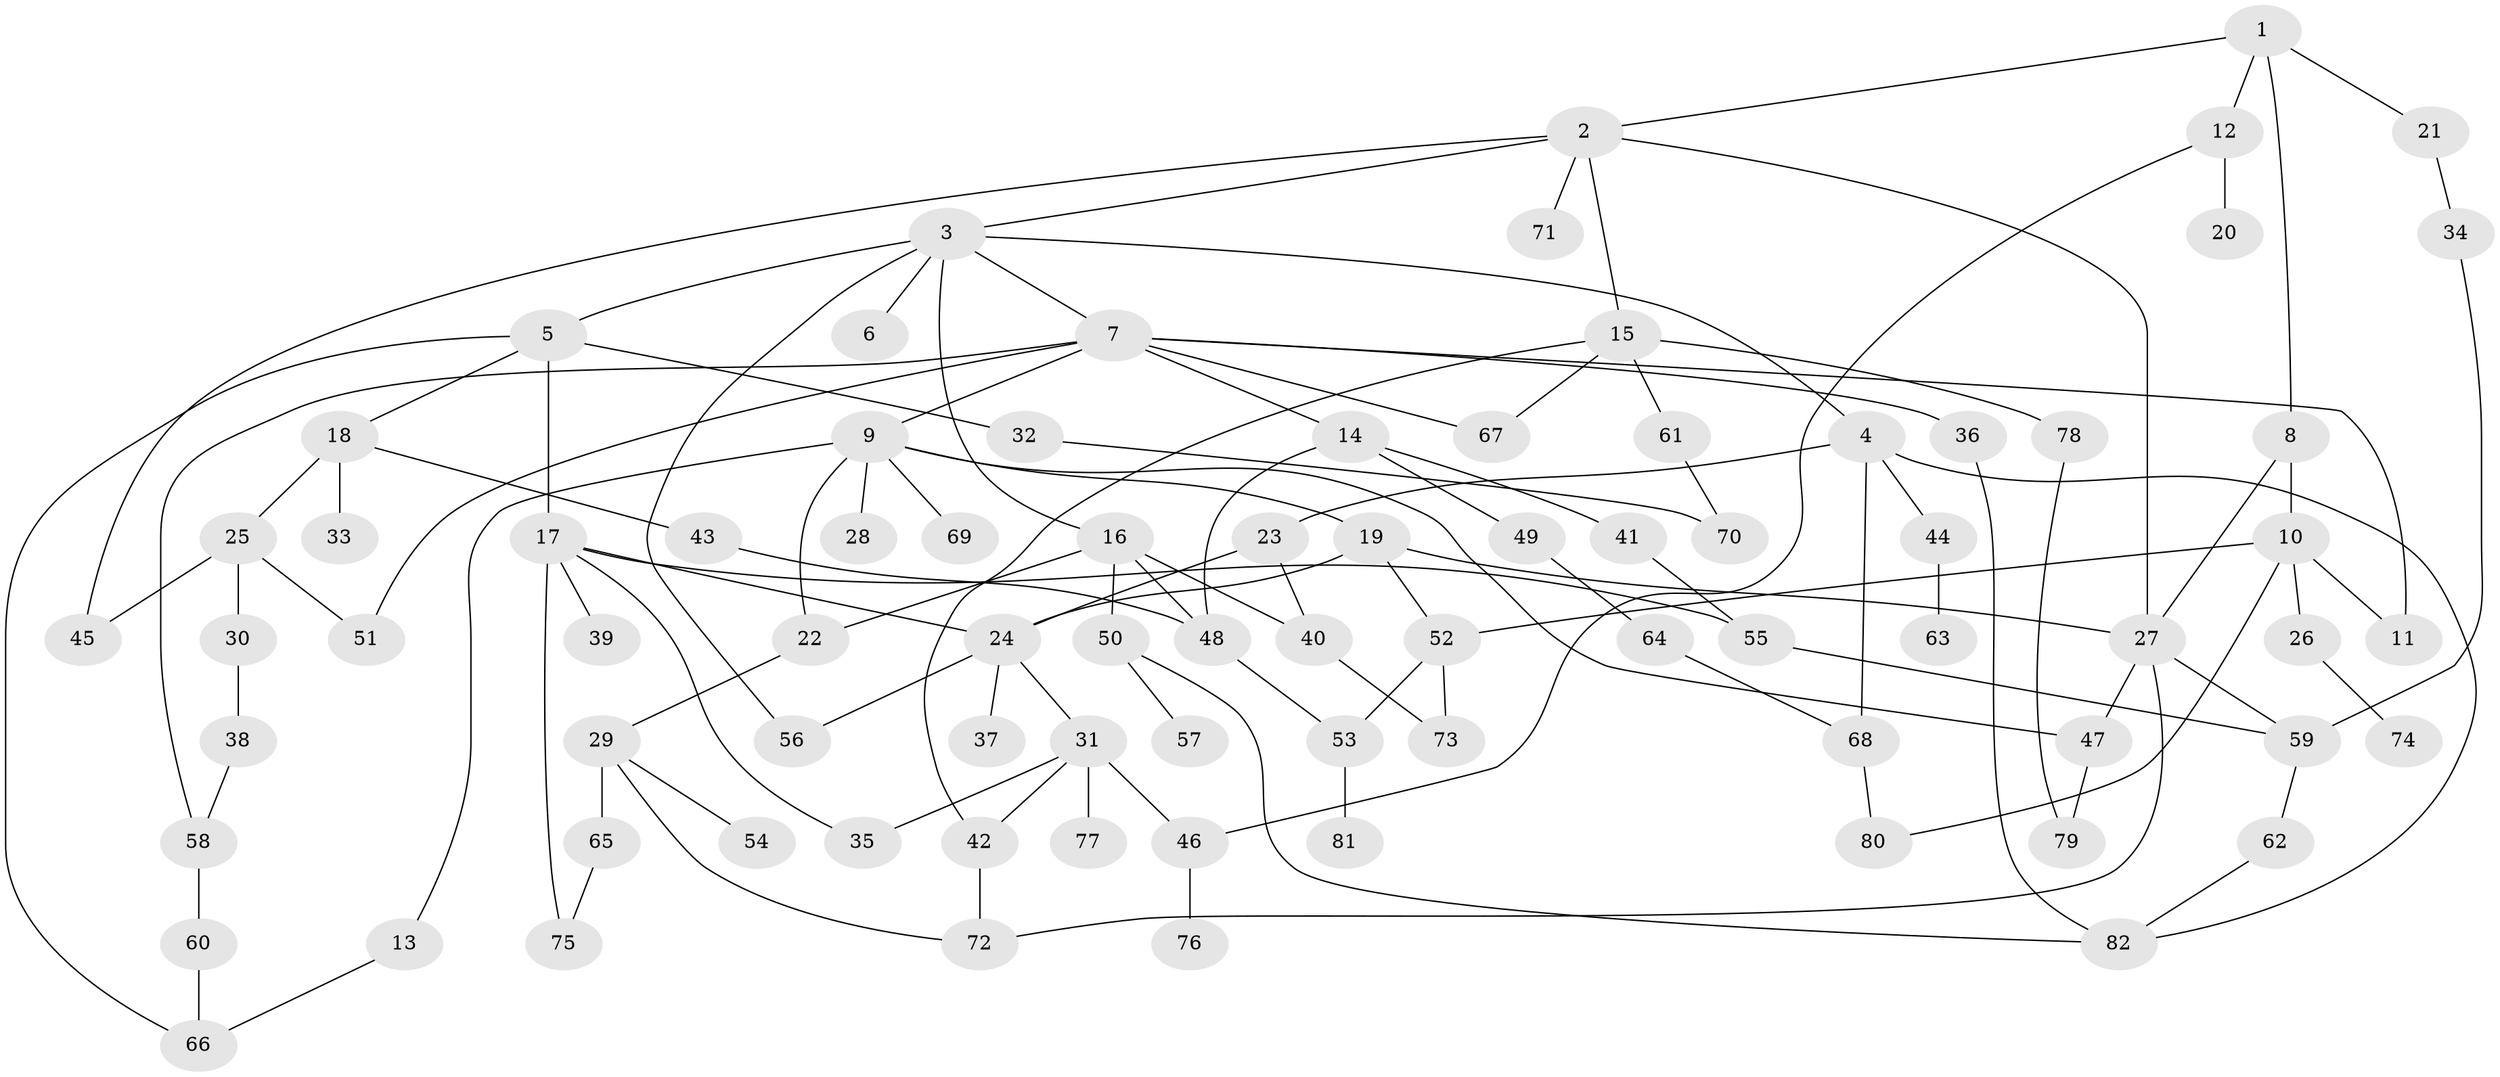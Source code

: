 // Generated by graph-tools (version 1.1) at 2025/41/03/09/25 04:41:20]
// undirected, 82 vertices, 117 edges
graph export_dot {
graph [start="1"]
  node [color=gray90,style=filled];
  1;
  2;
  3;
  4;
  5;
  6;
  7;
  8;
  9;
  10;
  11;
  12;
  13;
  14;
  15;
  16;
  17;
  18;
  19;
  20;
  21;
  22;
  23;
  24;
  25;
  26;
  27;
  28;
  29;
  30;
  31;
  32;
  33;
  34;
  35;
  36;
  37;
  38;
  39;
  40;
  41;
  42;
  43;
  44;
  45;
  46;
  47;
  48;
  49;
  50;
  51;
  52;
  53;
  54;
  55;
  56;
  57;
  58;
  59;
  60;
  61;
  62;
  63;
  64;
  65;
  66;
  67;
  68;
  69;
  70;
  71;
  72;
  73;
  74;
  75;
  76;
  77;
  78;
  79;
  80;
  81;
  82;
  1 -- 2;
  1 -- 8;
  1 -- 12;
  1 -- 21;
  2 -- 3;
  2 -- 15;
  2 -- 45;
  2 -- 71;
  2 -- 27;
  3 -- 4;
  3 -- 5;
  3 -- 6;
  3 -- 7;
  3 -- 16;
  3 -- 56;
  4 -- 23;
  4 -- 44;
  4 -- 82;
  4 -- 68;
  5 -- 17;
  5 -- 18;
  5 -- 32;
  5 -- 66;
  7 -- 9;
  7 -- 11;
  7 -- 14;
  7 -- 36;
  7 -- 58;
  7 -- 67;
  7 -- 51;
  8 -- 10;
  8 -- 27;
  9 -- 13;
  9 -- 19;
  9 -- 22;
  9 -- 28;
  9 -- 47;
  9 -- 69;
  10 -- 26;
  10 -- 52;
  10 -- 80;
  10 -- 11;
  12 -- 20;
  12 -- 46;
  13 -- 66;
  14 -- 41;
  14 -- 48;
  14 -- 49;
  15 -- 42;
  15 -- 61;
  15 -- 78;
  15 -- 67;
  16 -- 40;
  16 -- 50;
  16 -- 48;
  16 -- 22;
  17 -- 35;
  17 -- 39;
  17 -- 75;
  17 -- 55;
  17 -- 24;
  18 -- 25;
  18 -- 33;
  18 -- 43;
  19 -- 24;
  19 -- 52;
  19 -- 27;
  21 -- 34;
  22 -- 29;
  23 -- 24;
  23 -- 40;
  24 -- 31;
  24 -- 37;
  24 -- 56;
  25 -- 30;
  25 -- 51;
  25 -- 45;
  26 -- 74;
  27 -- 59;
  27 -- 47;
  27 -- 72;
  29 -- 54;
  29 -- 65;
  29 -- 72;
  30 -- 38;
  31 -- 46;
  31 -- 77;
  31 -- 42;
  31 -- 35;
  32 -- 70;
  34 -- 59;
  36 -- 82;
  38 -- 58;
  40 -- 73;
  41 -- 55;
  42 -- 72;
  43 -- 48;
  44 -- 63;
  46 -- 76;
  47 -- 79;
  48 -- 53;
  49 -- 64;
  50 -- 57;
  50 -- 82;
  52 -- 53;
  52 -- 73;
  53 -- 81;
  55 -- 59;
  58 -- 60;
  59 -- 62;
  60 -- 66;
  61 -- 70;
  62 -- 82;
  64 -- 68;
  65 -- 75;
  68 -- 80;
  78 -- 79;
}
